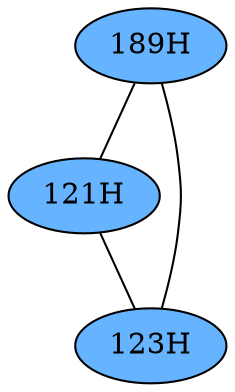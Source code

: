 // The Round Table
graph {
	"189H" [fillcolor="#66B3FF" style=radial]
	"121H" [fillcolor="#66B3FF" style=radial]
	"189H" -- "121H" [penwidth=1]
	"189H" [fillcolor="#66B3FF" style=radial]
	"123H" [fillcolor="#66B3FF" style=radial]
	"189H" -- "123H" [penwidth=1]
	"121H" [fillcolor="#66B3FF" style=radial]
	"123H" [fillcolor="#66B3FF" style=radial]
	"121H" -- "123H" [penwidth=1]
}
